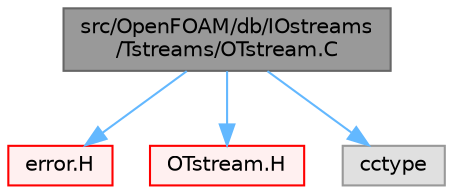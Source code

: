 digraph "src/OpenFOAM/db/IOstreams/Tstreams/OTstream.C"
{
 // LATEX_PDF_SIZE
  bgcolor="transparent";
  edge [fontname=Helvetica,fontsize=10,labelfontname=Helvetica,labelfontsize=10];
  node [fontname=Helvetica,fontsize=10,shape=box,height=0.2,width=0.4];
  Node1 [id="Node000001",label="src/OpenFOAM/db/IOstreams\l/Tstreams/OTstream.C",height=0.2,width=0.4,color="gray40", fillcolor="grey60", style="filled", fontcolor="black",tooltip=" "];
  Node1 -> Node2 [id="edge1_Node000001_Node000002",color="steelblue1",style="solid",tooltip=" "];
  Node2 [id="Node000002",label="error.H",height=0.2,width=0.4,color="red", fillcolor="#FFF0F0", style="filled",URL="$error_8H.html",tooltip=" "];
  Node1 -> Node69 [id="edge2_Node000001_Node000069",color="steelblue1",style="solid",tooltip=" "];
  Node69 [id="Node000069",label="OTstream.H",height=0.2,width=0.4,color="red", fillcolor="#FFF0F0", style="filled",URL="$OTstream_8H.html",tooltip=" "];
  Node1 -> Node113 [id="edge3_Node000001_Node000113",color="steelblue1",style="solid",tooltip=" "];
  Node113 [id="Node000113",label="cctype",height=0.2,width=0.4,color="grey60", fillcolor="#E0E0E0", style="filled",tooltip=" "];
}

